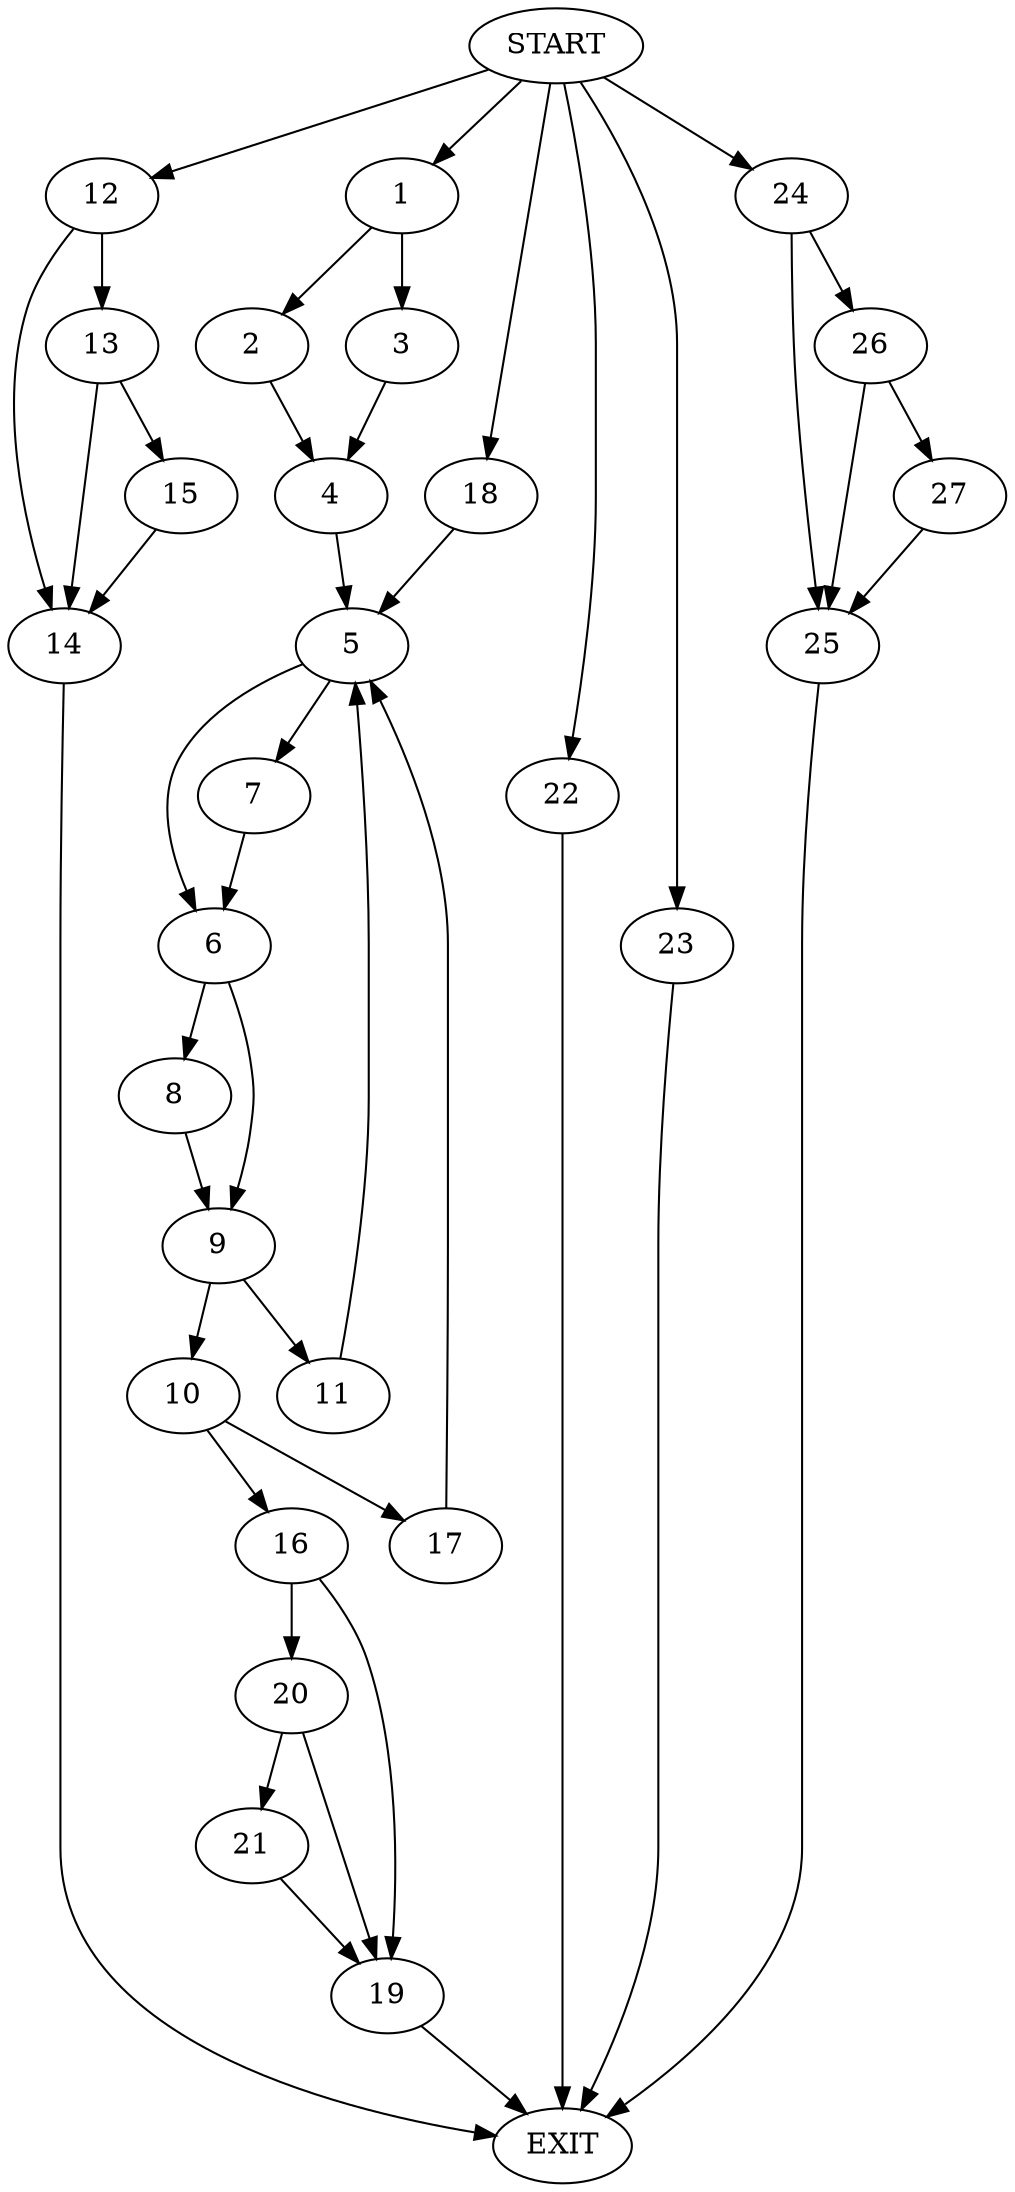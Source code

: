 digraph {
0 [label="START"]
28 [label="EXIT"]
0 -> 1
1 -> 2
1 -> 3
2 -> 4
3 -> 4
4 -> 5
5 -> 6
5 -> 7
6 -> 8
6 -> 9
7 -> 6
8 -> 9
9 -> 10
9 -> 11
0 -> 12
12 -> 13
12 -> 14
13 -> 15
13 -> 14
14 -> 28
15 -> 14
10 -> 16
10 -> 17
11 -> 5
0 -> 18
18 -> 5
17 -> 5
16 -> 19
16 -> 20
20 -> 19
20 -> 21
19 -> 28
21 -> 19
0 -> 22
22 -> 28
0 -> 23
23 -> 28
0 -> 24
24 -> 25
24 -> 26
25 -> 28
26 -> 25
26 -> 27
27 -> 25
}
